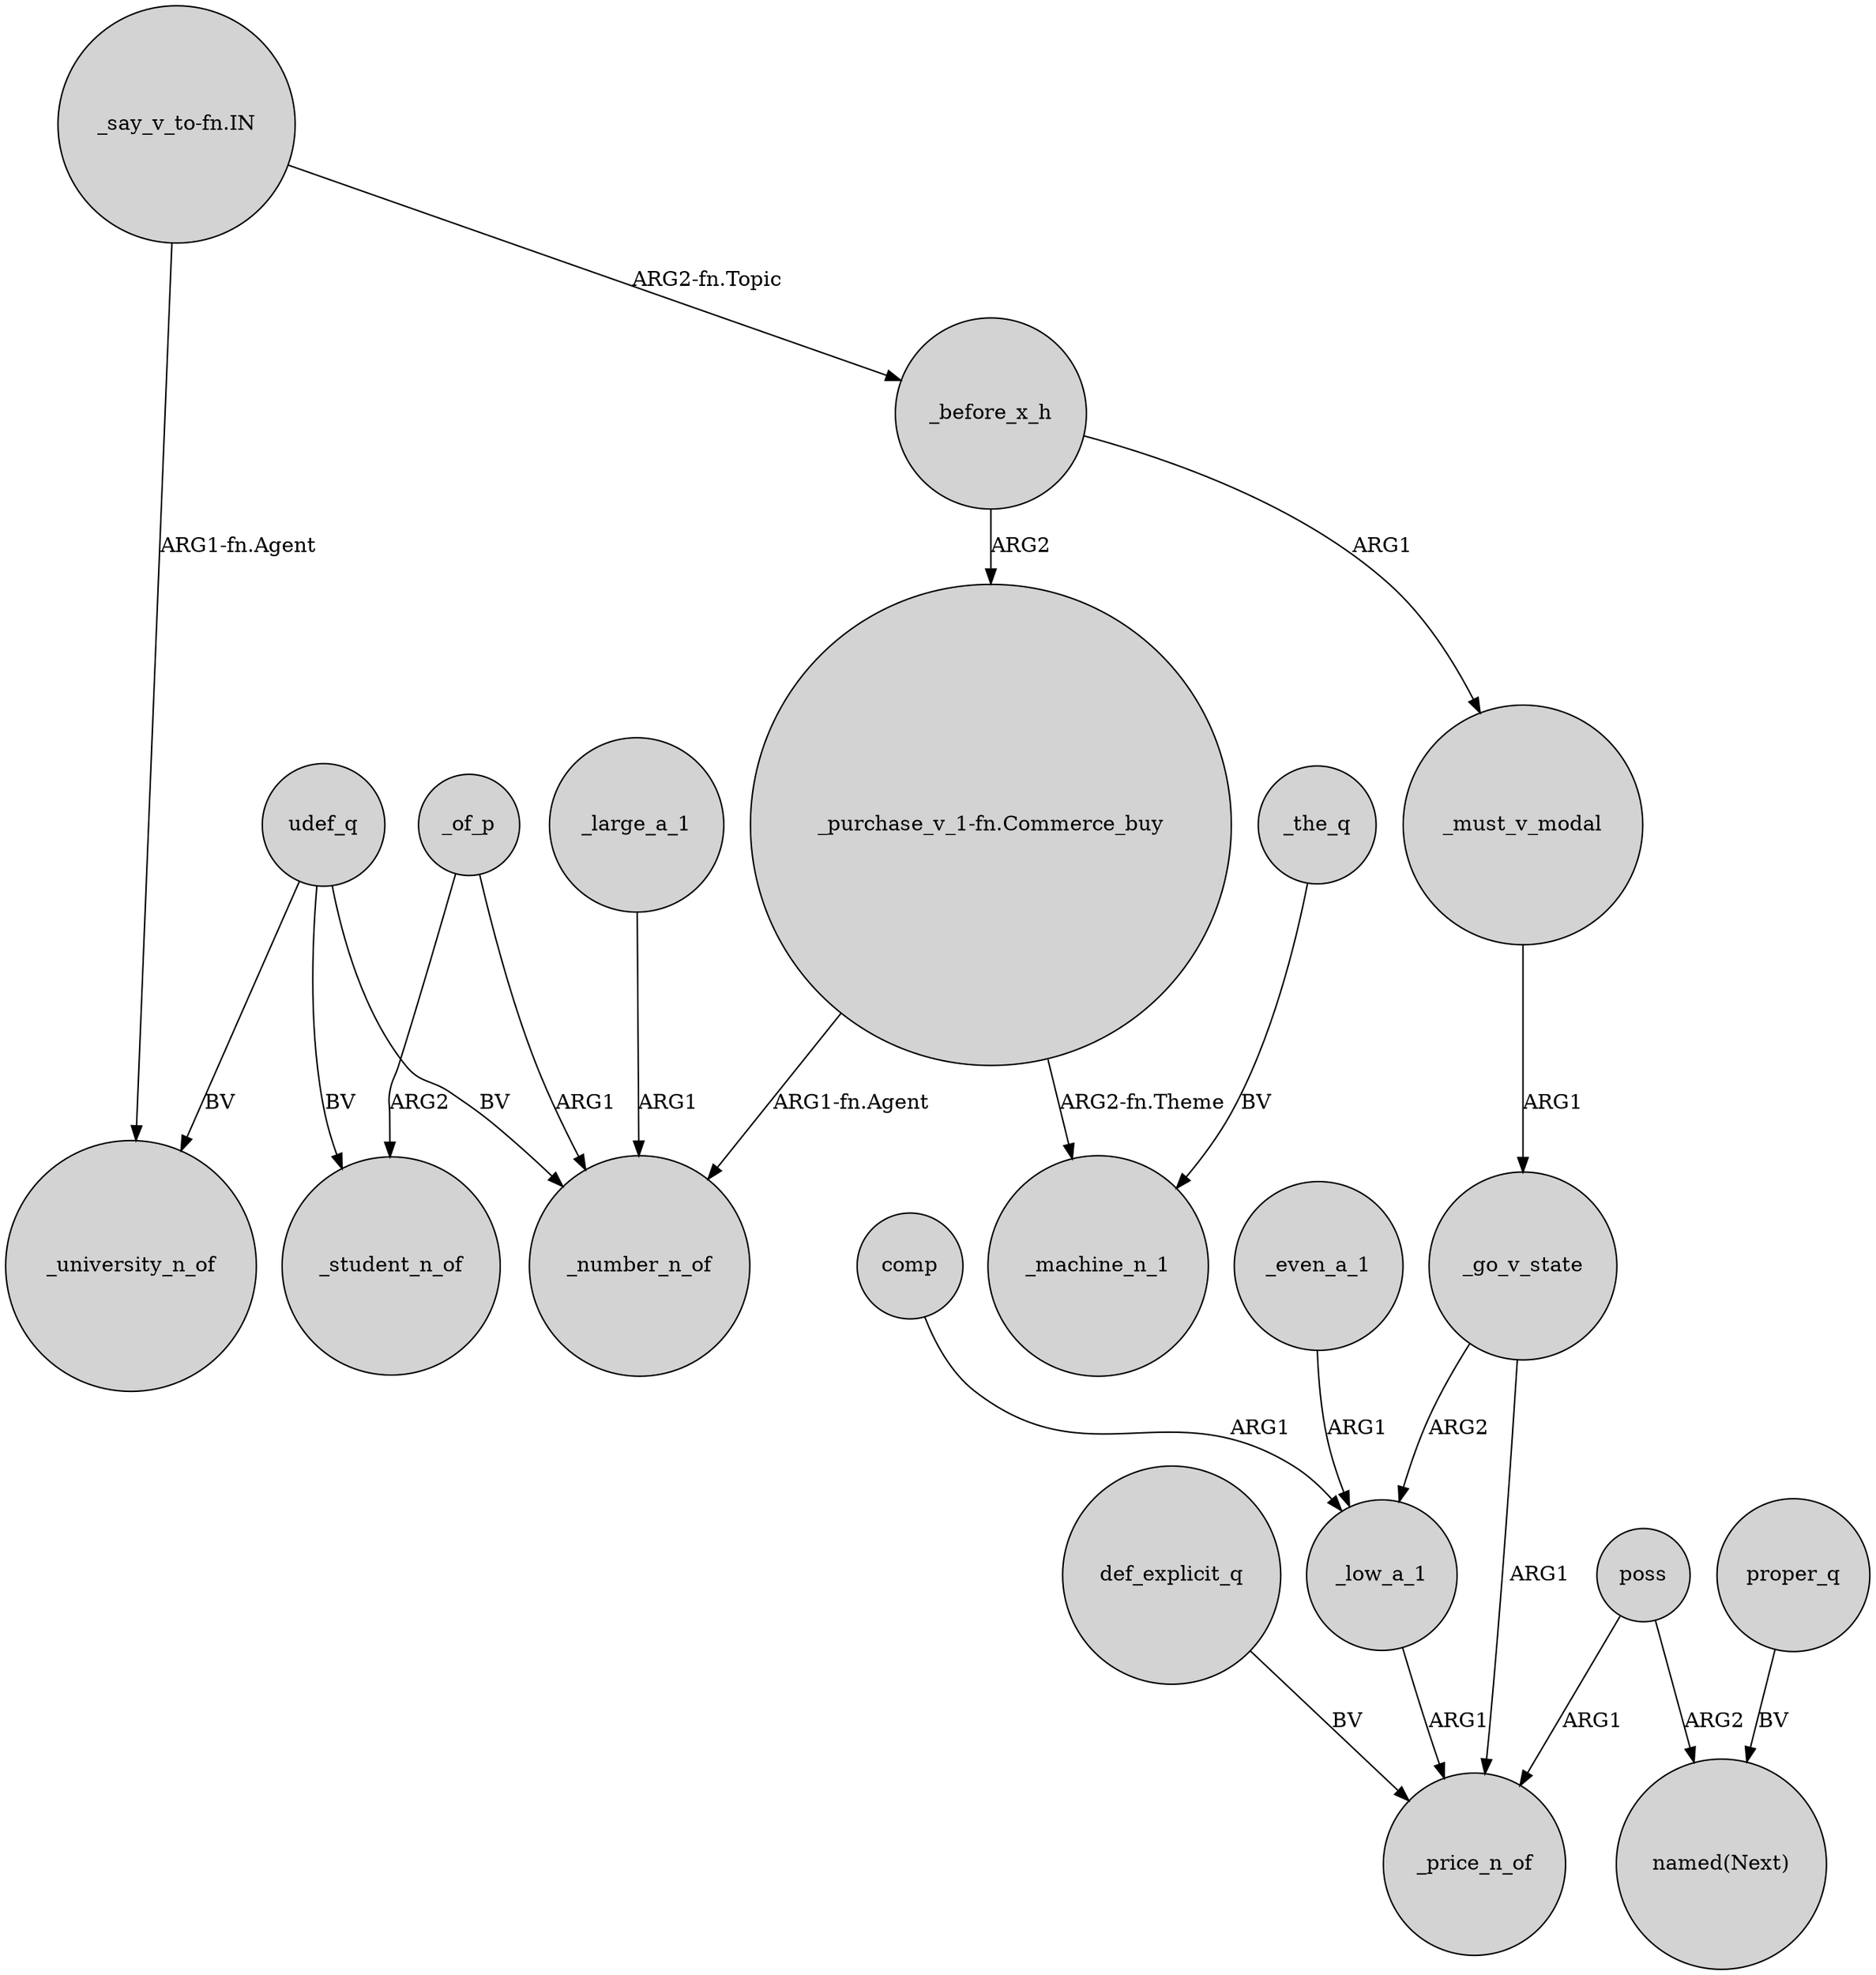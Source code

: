 digraph {
	node [shape=circle style=filled]
	"_say_v_to-fn.IN" -> _university_n_of [label="ARG1-fn.Agent"]
	poss -> _price_n_of [label=ARG1]
	udef_q -> _number_n_of [label=BV]
	"_purchase_v_1-fn.Commerce_buy" -> _number_n_of [label="ARG1-fn.Agent"]
	"_say_v_to-fn.IN" -> _before_x_h [label="ARG2-fn.Topic"]
	_even_a_1 -> _low_a_1 [label=ARG1]
	udef_q -> _student_n_of [label=BV]
	_must_v_modal -> _go_v_state [label=ARG1]
	udef_q -> _university_n_of [label=BV]
	def_explicit_q -> _price_n_of [label=BV]
	_large_a_1 -> _number_n_of [label=ARG1]
	_the_q -> _machine_n_1 [label=BV]
	_before_x_h -> "_purchase_v_1-fn.Commerce_buy" [label=ARG2]
	_of_p -> _number_n_of [label=ARG1]
	poss -> "named(Next)" [label=ARG2]
	proper_q -> "named(Next)" [label=BV]
	"_purchase_v_1-fn.Commerce_buy" -> _machine_n_1 [label="ARG2-fn.Theme"]
	_of_p -> _student_n_of [label=ARG2]
	_go_v_state -> _price_n_of [label=ARG1]
	_low_a_1 -> _price_n_of [label=ARG1]
	_go_v_state -> _low_a_1 [label=ARG2]
	_before_x_h -> _must_v_modal [label=ARG1]
	comp -> _low_a_1 [label=ARG1]
}
